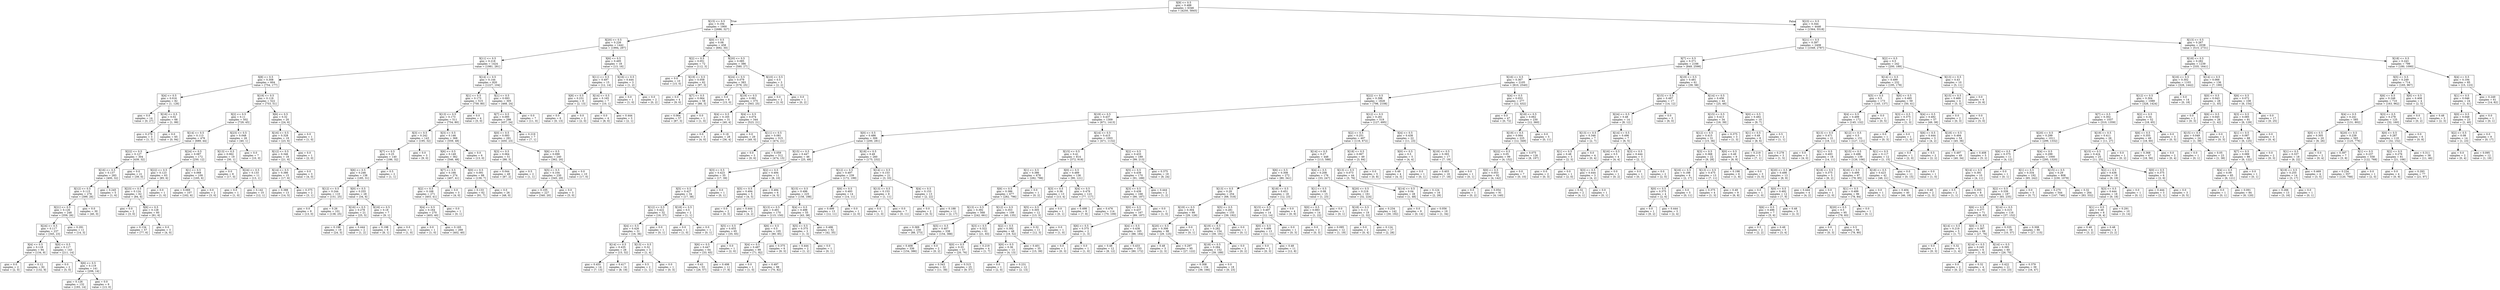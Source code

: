 digraph Tree {
node [shape=box] ;
0 [label="X[9] <= 0.5\ngini = 0.488\nsamples = 6346\nvalue = [4250, 5845]"] ;
1 [label="X[15] <= 0.5\ngini = 0.194\nsamples = 1900\nvalue = [2686, 327]"] ;
0 -> 1 [labeldistance=2.5, labelangle=45, headlabel="True"] ;
2 [label="X[20] <= 0.5\ngini = 0.226\nsamples = 1442\nvalue = [1994, 297]"] ;
1 -> 2 ;
3 [label="X[11] <= 0.5\ngini = 0.218\nsamples = 1424\nvalue = [1981, 281]"] ;
2 -> 3 ;
4 [label="X[8] <= 0.5\ngini = 0.308\nsamples = 604\nvalue = [754, 177]"] ;
3 -> 4 ;
5 [label="X[4] <= 0.5\ngini = 0.016\nsamples = 82\nvalue = [1, 126]"] ;
4 -> 5 ;
6 [label="gini = 0.0\nsamples = 14\nvalue = [0, 27]"] ;
5 -> 6 ;
7 [label="X[16] <= 0.5\ngini = 0.02\nsamples = 68\nvalue = [1, 99]"] ;
5 -> 7 ;
8 [label="gini = 0.278\nsamples = 3\nvalue = [1, 5]"] ;
7 -> 8 ;
9 [label="gini = 0.0\nsamples = 65\nvalue = [0, 94]"] ;
7 -> 9 ;
10 [label="X[19] <= 0.5\ngini = 0.119\nsamples = 522\nvalue = [753, 51]"] ;
4 -> 10 ;
11 [label="X[2] <= 0.5\ngini = 0.11\nsamples = 502\nvalue = [729, 45]"] ;
10 -> 11 ;
12 [label="X[14] <= 0.5\ngini = 0.113\nsamples = 476\nvalue = [689, 44]"] ;
11 -> 12 ;
13 [label="X[22] <= 0.5\ngini = 0.127\nsamples = 304\nvalue = [439, 32]"] ;
12 -> 13 ;
14 [label="X[16] <= 0.5\ngini = 0.137\nsamples = 283\nvalue = [400, 32]"] ;
13 -> 14 ;
15 [label="X[12] <= 0.5\ngini = 0.115\nsamples = 278\nvalue = [399, 26]"] ;
14 -> 15 ;
16 [label="X[21] <= 0.5\ngini = 0.126\nsamples = 248\nvalue = [359, 26]"] ;
15 -> 16 ;
17 [label="X[24] <= 0.5\ngini = 0.117\nsamples = 237\nvalue = [345, 23]"] ;
16 -> 17 ;
18 [label="X[4] <= 0.5\ngini = 0.118\nsamples = 94\nvalue = [134, 9]"] ;
17 -> 18 ;
19 [label="gini = 0.0\nsamples = 2\nvalue = [2, 0]"] ;
18 -> 19 ;
20 [label="gini = 0.12\nsamples = 92\nvalue = [132, 9]"] ;
18 -> 20 ;
21 [label="X[0] <= 0.5\ngini = 0.117\nsamples = 143\nvalue = [211, 14]"] ;
17 -> 21 ;
22 [label="gini = 0.0\nsamples = 2\nvalue = [5, 0]"] ;
21 -> 22 ;
23 [label="X[6] <= 0.5\ngini = 0.119\nsamples = 141\nvalue = [206, 14]"] ;
21 -> 23 ;
24 [label="gini = 0.126\nsamples = 132\nvalue = [193, 14]"] ;
23 -> 24 ;
25 [label="gini = 0.0\nsamples = 9\nvalue = [13, 0]"] ;
23 -> 25 ;
26 [label="gini = 0.291\nsamples = 11\nvalue = [14, 3]"] ;
16 -> 26 ;
27 [label="gini = 0.0\nsamples = 30\nvalue = [40, 0]"] ;
15 -> 27 ;
28 [label="gini = 0.245\nsamples = 5\nvalue = [1, 6]"] ;
14 -> 28 ;
29 [label="gini = 0.0\nsamples = 21\nvalue = [39, 0]"] ;
13 -> 29 ;
30 [label="X[24] <= 0.5\ngini = 0.087\nsamples = 172\nvalue = [250, 12]"] ;
12 -> 30 ;
31 [label="X[22] <= 0.5\ngini = 0.123\nsamples = 63\nvalue = [85, 6]"] ;
30 -> 31 ;
32 [label="X[23] <= 0.5\ngini = 0.124\nsamples = 62\nvalue = [84, 6]"] ;
31 -> 32 ;
33 [label="gini = 0.0\nsamples = 2\nvalue = [3, 0]"] ;
32 -> 33 ;
34 [label="X[6] <= 0.5\ngini = 0.128\nsamples = 60\nvalue = [81, 6]"] ;
32 -> 34 ;
35 [label="gini = 0.134\nsamples = 57\nvalue = [77, 6]"] ;
34 -> 35 ;
36 [label="gini = 0.0\nsamples = 3\nvalue = [4, 0]"] ;
34 -> 36 ;
37 [label="gini = 0.0\nsamples = 1\nvalue = [1, 0]"] ;
31 -> 37 ;
38 [label="X[1] <= 0.5\ngini = 0.068\nsamples = 109\nvalue = [165, 6]"] ;
30 -> 38 ;
39 [label="gini = 0.069\nsamples = 107\nvalue = [162, 6]"] ;
38 -> 39 ;
40 [label="gini = 0.0\nsamples = 2\nvalue = [3, 0]"] ;
38 -> 40 ;
41 [label="X[23] <= 0.5\ngini = 0.048\nsamples = 26\nvalue = [40, 1]"] ;
11 -> 41 ;
42 [label="X[13] <= 0.5\ngini = 0.062\nsamples = 19\nvalue = [30, 1]"] ;
41 -> 42 ;
43 [label="gini = 0.0\nsamples = 8\nvalue = [17, 0]"] ;
42 -> 43 ;
44 [label="X[24] <= 0.5\ngini = 0.133\nsamples = 11\nvalue = [13, 1]"] ;
42 -> 44 ;
45 [label="gini = 0.0\nsamples = 1\nvalue = [1, 0]"] ;
44 -> 45 ;
46 [label="gini = 0.142\nsamples = 10\nvalue = [12, 1]"] ;
44 -> 46 ;
47 [label="gini = 0.0\nsamples = 7\nvalue = [10, 0]"] ;
41 -> 47 ;
48 [label="X[6] <= 0.5\ngini = 0.32\nsamples = 20\nvalue = [24, 6]"] ;
10 -> 48 ;
49 [label="X[16] <= 0.5\ngini = 0.328\nsamples = 19\nvalue = [23, 6]"] ;
48 -> 49 ;
50 [label="X[12] <= 0.5\ngini = 0.346\nsamples = 18\nvalue = [21, 6]"] ;
49 -> 50 ;
51 [label="X[14] <= 0.5\ngini = 0.386\nsamples = 15\nvalue = [17, 6]"] ;
50 -> 51 ;
52 [label="gini = 0.388\nsamples = 13\nvalue = [14, 5]"] ;
51 -> 52 ;
53 [label="gini = 0.375\nsamples = 2\nvalue = [3, 1]"] ;
51 -> 53 ;
54 [label="gini = 0.0\nsamples = 3\nvalue = [4, 0]"] ;
50 -> 54 ;
55 [label="gini = 0.0\nsamples = 1\nvalue = [2, 0]"] ;
49 -> 55 ;
56 [label="gini = 0.0\nsamples = 1\nvalue = [1, 0]"] ;
48 -> 56 ;
57 [label="X[14] <= 0.5\ngini = 0.144\nsamples = 820\nvalue = [1227, 104]"] ;
3 -> 57 ;
58 [label="X[1] <= 0.5\ngini = 0.173\nsamples = 515\nvalue = [759, 80]"] ;
57 -> 58 ;
59 [label="X[13] <= 0.5\ngini = 0.173\nsamples = 511\nvalue = [754, 80]"] ;
58 -> 59 ;
60 [label="X[3] <= 0.5\ngini = 0.242\nsamples = 143\nvalue = [195, 32]"] ;
59 -> 60 ;
61 [label="X[7] <= 0.5\ngini = 0.25\nsamples = 140\nvalue = [186, 32]"] ;
60 -> 61 ;
62 [label="X[6] <= 0.5\ngini = 0.246\nsamples = 138\nvalue = [185, 31]"] ;
61 -> 62 ;
63 [label="X[12] <= 0.5\ngini = 0.244\nsamples = 110\nvalue = [151, 25]"] ;
62 -> 63 ;
64 [label="gini = 0.0\nsamples = 9\nvalue = [13, 0]"] ;
63 -> 64 ;
65 [label="gini = 0.26\nsamples = 101\nvalue = [138, 25]"] ;
63 -> 65 ;
66 [label="X[0] <= 0.5\ngini = 0.255\nsamples = 28\nvalue = [34, 6]"] ;
62 -> 66 ;
67 [label="X[16] <= 0.5\ngini = 0.278\nsamples = 21\nvalue = [25, 5]"] ;
66 -> 67 ;
68 [label="gini = 0.198\nsamples = 19\nvalue = [24, 3]"] ;
67 -> 68 ;
69 [label="gini = 0.444\nsamples = 2\nvalue = [1, 2]"] ;
67 -> 69 ;
70 [label="X[16] <= 0.5\ngini = 0.18\nsamples = 7\nvalue = [9, 1]"] ;
66 -> 70 ;
71 [label="gini = 0.198\nsamples = 6\nvalue = [8, 1]"] ;
70 -> 71 ;
72 [label="gini = 0.0\nsamples = 1\nvalue = [1, 0]"] ;
70 -> 72 ;
73 [label="gini = 0.5\nsamples = 2\nvalue = [1, 1]"] ;
61 -> 73 ;
74 [label="gini = 0.0\nsamples = 3\nvalue = [9, 0]"] ;
60 -> 74 ;
75 [label="X[3] <= 0.5\ngini = 0.146\nsamples = 368\nvalue = [559, 48]"] ;
59 -> 75 ;
76 [label="X[6] <= 0.5\ngini = 0.149\nsamples = 362\nvalue = [546, 48]"] ;
75 -> 76 ;
77 [label="X[7] <= 0.5\ngini = 0.166\nsamples = 274\nvalue = [407, 41]"] ;
76 -> 77 ;
78 [label="X[2] <= 0.5\ngini = 0.168\nsamples = 271\nvalue = [403, 41]"] ;
77 -> 78 ;
79 [label="X[4] <= 0.5\ngini = 0.164\nsamples = 270\nvalue = [403, 40]"] ;
78 -> 79 ;
80 [label="gini = 0.0\nsamples = 1\nvalue = [1, 0]"] ;
79 -> 80 ;
81 [label="gini = 0.165\nsamples = 269\nvalue = [402, 40]"] ;
79 -> 81 ;
82 [label="gini = 0.0\nsamples = 1\nvalue = [0, 1]"] ;
78 -> 82 ;
83 [label="gini = 0.0\nsamples = 3\nvalue = [4, 0]"] ;
77 -> 83 ;
84 [label="X[0] <= 0.5\ngini = 0.091\nsamples = 88\nvalue = [139, 7]"] ;
76 -> 84 ;
85 [label="gini = 0.133\nsamples = 62\nvalue = [91, 7]"] ;
84 -> 85 ;
86 [label="gini = 0.0\nsamples = 26\nvalue = [48, 0]"] ;
84 -> 86 ;
87 [label="gini = 0.0\nsamples = 6\nvalue = [13, 0]"] ;
75 -> 87 ;
88 [label="gini = 0.0\nsamples = 4\nvalue = [5, 0]"] ;
58 -> 88 ;
89 [label="X[1] <= 0.5\ngini = 0.093\nsamples = 305\nvalue = [468, 24]"] ;
57 -> 89 ;
90 [label="X[7] <= 0.5\ngini = 0.095\nsamples = 298\nvalue = [457, 24]"] ;
89 -> 90 ;
91 [label="X[0] <= 0.5\ngini = 0.093\nsamples = 291\nvalue = [450, 23]"] ;
90 -> 91 ;
92 [label="X[3] <= 0.5\ngini = 0.064\nsamples = 51\nvalue = [88, 3]"] ;
91 -> 92 ;
93 [label="gini = 0.044\nsamples = 49\nvalue = [87, 2]"] ;
92 -> 93 ;
94 [label="gini = 0.5\nsamples = 2\nvalue = [1, 1]"] ;
92 -> 94 ;
95 [label="X[6] <= 0.5\ngini = 0.099\nsamples = 240\nvalue = [362, 20]"] ;
91 -> 95 ;
96 [label="X[5] <= 0.5\ngini = 0.104\nsamples = 230\nvalue = [345, 20]"] ;
95 -> 96 ;
97 [label="gini = 0.105\nsamples = 227\nvalue = [340, 20]"] ;
96 -> 97 ;
98 [label="gini = 0.0\nsamples = 3\nvalue = [5, 0]"] ;
96 -> 98 ;
99 [label="gini = 0.0\nsamples = 10\nvalue = [17, 0]"] ;
95 -> 99 ;
100 [label="gini = 0.219\nsamples = 7\nvalue = [7, 1]"] ;
90 -> 100 ;
101 [label="gini = 0.0\nsamples = 7\nvalue = [11, 0]"] ;
89 -> 101 ;
102 [label="X[6] <= 0.5\ngini = 0.495\nsamples = 18\nvalue = [13, 16]"] ;
2 -> 102 ;
103 [label="X[11] <= 0.5\ngini = 0.497\nsamples = 15\nvalue = [12, 14]"] ;
102 -> 103 ;
104 [label="X[8] <= 0.5\ngini = 0.231\nsamples = 8\nvalue = [2, 13]"] ;
103 -> 104 ;
105 [label="gini = 0.0\nsamples = 6\nvalue = [0, 13]"] ;
104 -> 105 ;
106 [label="gini = 0.0\nsamples = 2\nvalue = [2, 0]"] ;
104 -> 106 ;
107 [label="X[14] <= 0.5\ngini = 0.165\nsamples = 7\nvalue = [10, 1]"] ;
103 -> 107 ;
108 [label="gini = 0.0\nsamples = 4\nvalue = [8, 0]"] ;
107 -> 108 ;
109 [label="gini = 0.444\nsamples = 3\nvalue = [2, 1]"] ;
107 -> 109 ;
110 [label="X[16] <= 0.5\ngini = 0.444\nsamples = 3\nvalue = [1, 2]"] ;
102 -> 110 ;
111 [label="gini = 0.0\nsamples = 1\nvalue = [1, 0]"] ;
110 -> 111 ;
112 [label="gini = 0.0\nsamples = 2\nvalue = [0, 2]"] ;
110 -> 112 ;
113 [label="X[0] <= 0.5\ngini = 0.08\nsamples = 458\nvalue = [692, 30]"] ;
1 -> 113 ;
114 [label="X[2] <= 0.5\ngini = 0.051\nsamples = 72\nvalue = [112, 3]"] ;
113 -> 114 ;
115 [label="gini = 0.0\nsamples = 10\nvalue = [15, 0]"] ;
114 -> 115 ;
116 [label="X[19] <= 0.5\ngini = 0.058\nsamples = 62\nvalue = [97, 3]"] ;
114 -> 116 ;
117 [label="gini = 0.0\nsamples = 4\nvalue = [9, 0]"] ;
116 -> 117 ;
118 [label="X[7] <= 0.5\ngini = 0.064\nsamples = 58\nvalue = [88, 3]"] ;
116 -> 118 ;
119 [label="gini = 0.064\nsamples = 57\nvalue = [87, 3]"] ;
118 -> 119 ;
120 [label="gini = 0.0\nsamples = 1\nvalue = [1, 0]"] ;
118 -> 120 ;
121 [label="X[20] <= 0.5\ngini = 0.085\nsamples = 386\nvalue = [580, 27]"] ;
113 -> 121 ;
122 [label="X[24] <= 0.5\ngini = 0.079\nsamples = 383\nvalue = [578, 25]"] ;
121 -> 122 ;
123 [label="gini = 0.0\nsamples = 8\nvalue = [15, 0]"] ;
122 -> 123 ;
124 [label="X[19] <= 0.5\ngini = 0.081\nsamples = 375\nvalue = [563, 25]"] ;
122 -> 124 ;
125 [label="X[4] <= 0.5\ngini = 0.165\nsamples = 31\nvalue = [40, 4]"] ;
124 -> 125 ;
126 [label="gini = 0.0\nsamples = 3\nvalue = [4, 0]"] ;
125 -> 126 ;
127 [label="gini = 0.18\nsamples = 28\nvalue = [36, 4]"] ;
125 -> 127 ;
128 [label="X[4] <= 0.5\ngini = 0.074\nsamples = 344\nvalue = [523, 21]"] ;
124 -> 128 ;
129 [label="gini = 0.0\nsamples = 29\nvalue = [49, 0]"] ;
128 -> 129 ;
130 [label="X[11] <= 0.5\ngini = 0.081\nsamples = 315\nvalue = [474, 21]"] ;
128 -> 130 ;
131 [label="gini = 0.0\nsamples = 3\nvalue = [0, 6]"] ;
130 -> 131 ;
132 [label="gini = 0.059\nsamples = 312\nvalue = [474, 15]"] ;
130 -> 132 ;
133 [label="X[10] <= 0.5\ngini = 0.5\nsamples = 3\nvalue = [2, 2]"] ;
121 -> 133 ;
134 [label="gini = 0.0\nsamples = 2\nvalue = [2, 0]"] ;
133 -> 134 ;
135 [label="gini = 0.0\nsamples = 1\nvalue = [0, 2]"] ;
133 -> 135 ;
136 [label="X[23] <= 0.5\ngini = 0.344\nsamples = 4446\nvalue = [1564, 5518]"] ;
0 -> 136 [labeldistance=2.5, labelangle=-45, headlabel="False"] ;
137 [label="X[21] <= 0.5\ngini = 0.397\nsamples = 2408\nvalue = [1049, 2787]"] ;
136 -> 137 ;
138 [label="X[7] <= 0.5\ngini = 0.371\nsamples = 2166\nvalue = [849, 2598]"] ;
137 -> 138 ;
139 [label="X[16] <= 0.5\ngini = 0.367\nsamples = 2105\nvalue = [810, 2540]"] ;
138 -> 139 ;
140 [label="X[22] <= 0.5\ngini = 0.398\nsamples = 1828\nvalue = [798, 2108]"] ;
139 -> 140 ;
141 [label="X[19] <= 0.5\ngini = 0.437\nsamples = 1309\nvalue = [671, 1413]"] ;
140 -> 141 ;
142 [label="X[0] <= 0.5\ngini = 0.486\nsamples = 306\nvalue = [200, 281]"] ;
141 -> 142 ;
143 [label="X[15] <= 0.5\ngini = 0.447\nsamples = 46\nvalue = [25, 49]"] ;
142 -> 143 ;
144 [label="X[3] <= 0.5\ngini = 0.423\nsamples = 35\nvalue = [17, 39]"] ;
143 -> 144 ;
145 [label="X[5] <= 0.5\ngini = 0.427\nsamples = 34\nvalue = [17, 38]"] ;
144 -> 145 ;
146 [label="X[12] <= 0.5\ngini = 0.422\nsamples = 32\nvalue = [16, 37]"] ;
145 -> 146 ;
147 [label="X[4] <= 0.5\ngini = 0.426\nsamples = 31\nvalue = [16, 36]"] ;
146 -> 147 ;
148 [label="X[14] <= 0.5\ngini = 0.435\nsamples = 28\nvalue = [15, 32]"] ;
147 -> 148 ;
149 [label="gini = 0.455\nsamples = 14\nvalue = [7, 13]"] ;
148 -> 149 ;
150 [label="gini = 0.417\nsamples = 14\nvalue = [8, 19]"] ;
148 -> 150 ;
151 [label="X[13] <= 0.5\ngini = 0.32\nsamples = 3\nvalue = [1, 4]"] ;
147 -> 151 ;
152 [label="gini = 0.5\nsamples = 2\nvalue = [1, 1]"] ;
151 -> 152 ;
153 [label="gini = 0.0\nsamples = 1\nvalue = [0, 3]"] ;
151 -> 153 ;
154 [label="gini = 0.0\nsamples = 1\nvalue = [0, 1]"] ;
146 -> 154 ;
155 [label="X[18] <= 0.5\ngini = 0.5\nsamples = 2\nvalue = [1, 1]"] ;
145 -> 155 ;
156 [label="gini = 0.0\nsamples = 1\nvalue = [1, 0]"] ;
155 -> 156 ;
157 [label="gini = 0.0\nsamples = 1\nvalue = [0, 1]"] ;
155 -> 157 ;
158 [label="gini = 0.0\nsamples = 1\nvalue = [0, 1]"] ;
144 -> 158 ;
159 [label="X[2] <= 0.5\ngini = 0.494\nsamples = 11\nvalue = [8, 10]"] ;
143 -> 159 ;
160 [label="X[5] <= 0.5\ngini = 0.494\nsamples = 5\nvalue = [4, 5]"] ;
159 -> 160 ;
161 [label="gini = 0.0\nsamples = 2\nvalue = [0, 3]"] ;
160 -> 161 ;
162 [label="gini = 0.444\nsamples = 3\nvalue = [4, 2]"] ;
160 -> 162 ;
163 [label="gini = 0.494\nsamples = 6\nvalue = [4, 5]"] ;
159 -> 163 ;
164 [label="X[18] <= 0.5\ngini = 0.49\nsamples = 260\nvalue = [175, 232]"] ;
142 -> 164 ;
165 [label="X[12] <= 0.5\ngini = 0.497\nsamples = 239\nvalue = [172, 199]"] ;
164 -> 165 ;
166 [label="X[15] <= 0.5\ngini = 0.496\nsamples = 225\nvalue = [158, 188]"] ;
165 -> 166 ;
167 [label="X[13] <= 0.5\ngini = 0.491\nsamples = 170\nvalue = [115, 150]"] ;
166 -> 167 ;
168 [label="X[5] <= 0.5\ngini = 0.455\nsamples = 65\nvalue = [35, 65]"] ;
167 -> 168 ;
169 [label="X[6] <= 0.5\ngini = 0.447\nsamples = 64\nvalue = [33, 65]"] ;
168 -> 169 ;
170 [label="gini = 0.43\nsamples = 53\nvalue = [26, 57]"] ;
169 -> 170 ;
171 [label="gini = 0.498\nsamples = 11\nvalue = [7, 8]"] ;
169 -> 171 ;
172 [label="gini = 0.0\nsamples = 1\nvalue = [2, 0]"] ;
168 -> 172 ;
173 [label="X[6] <= 0.5\ngini = 0.5\nsamples = 105\nvalue = [80, 85]"] ;
167 -> 173 ;
174 [label="X[4] <= 0.5\ngini = 0.497\nsamples = 99\nvalue = [71, 82]"] ;
173 -> 174 ;
175 [label="gini = 0.0\nsamples = 1\nvalue = [1, 0]"] ;
174 -> 175 ;
176 [label="gini = 0.497\nsamples = 98\nvalue = [70, 82]"] ;
174 -> 176 ;
177 [label="gini = 0.375\nsamples = 6\nvalue = [9, 3]"] ;
173 -> 177 ;
178 [label="X[4] <= 0.5\ngini = 0.498\nsamples = 55\nvalue = [43, 38]"] ;
166 -> 178 ;
179 [label="X[5] <= 0.5\ngini = 0.375\nsamples = 3\nvalue = [1, 3]"] ;
178 -> 179 ;
180 [label="gini = 0.444\nsamples = 2\nvalue = [1, 2]"] ;
179 -> 180 ;
181 [label="gini = 0.0\nsamples = 1\nvalue = [0, 1]"] ;
179 -> 181 ;
182 [label="gini = 0.496\nsamples = 52\nvalue = [42, 35]"] ;
178 -> 182 ;
183 [label="X[6] <= 0.5\ngini = 0.493\nsamples = 14\nvalue = [14, 11]"] ;
165 -> 183 ;
184 [label="gini = 0.499\nsamples = 13\nvalue = [12, 11]"] ;
183 -> 184 ;
185 [label="gini = 0.0\nsamples = 1\nvalue = [2, 0]"] ;
183 -> 185 ;
186 [label="X[14] <= 0.5\ngini = 0.153\nsamples = 21\nvalue = [3, 33]"] ;
164 -> 186 ;
187 [label="X[13] <= 0.5\ngini = 0.153\nsamples = 8\nvalue = [1, 11]"] ;
186 -> 187 ;
188 [label="gini = 0.0\nsamples = 1\nvalue = [1, 0]"] ;
187 -> 188 ;
189 [label="gini = 0.0\nsamples = 7\nvalue = [0, 11]"] ;
187 -> 189 ;
190 [label="X[4] <= 0.5\ngini = 0.153\nsamples = 13\nvalue = [2, 22]"] ;
186 -> 190 ;
191 [label="gini = 0.0\nsamples = 2\nvalue = [0, 5]"] ;
190 -> 191 ;
192 [label="gini = 0.188\nsamples = 11\nvalue = [2, 17]"] ;
190 -> 192 ;
193 [label="X[14] <= 0.5\ngini = 0.415\nsamples = 1003\nvalue = [471, 1132]"] ;
141 -> 193 ;
194 [label="X[15] <= 0.5\ngini = 0.41\nsamples = 814\nvalue = [372, 919]"] ;
193 -> 194 ;
195 [label="X[1] <= 0.5\ngini = 0.386\nsamples = 678\nvalue = [282, 798]"] ;
194 -> 195 ;
196 [label="X[6] <= 0.5\ngini = 0.386\nsamples = 677\nvalue = [282, 796]"] ;
195 -> 196 ;
197 [label="X[13] <= 0.5\ngini = 0.392\nsamples = 568\nvalue = [242, 661]"] ;
196 -> 197 ;
198 [label="gini = 0.369\nsamples = 230\nvalue = [88, 273]"] ;
197 -> 198 ;
199 [label="X[5] <= 0.5\ngini = 0.407\nsamples = 338\nvalue = [154, 388]"] ;
197 -> 199 ;
200 [label="gini = 0.408\nsamples = 336\nvalue = [154, 386]"] ;
199 -> 200 ;
201 [label="gini = 0.0\nsamples = 2\nvalue = [0, 2]"] ;
199 -> 201 ;
202 [label="X[12] <= 0.5\ngini = 0.353\nsamples = 109\nvalue = [40, 135]"] ;
196 -> 202 ;
203 [label="X[3] <= 0.5\ngini = 0.322\nsamples = 61\nvalue = [21, 83]"] ;
202 -> 203 ;
204 [label="X[0] <= 0.5\ngini = 0.33\nsamples = 57\nvalue = [20, 76]"] ;
203 -> 204 ;
205 [label="gini = 0.343\nsamples = 32\nvalue = [11, 39]"] ;
204 -> 205 ;
206 [label="gini = 0.315\nsamples = 25\nvalue = [9, 37]"] ;
204 -> 206 ;
207 [label="gini = 0.219\nsamples = 4\nvalue = [1, 7]"] ;
203 -> 207 ;
208 [label="X[2] <= 0.5\ngini = 0.392\nsamples = 48\nvalue = [19, 52]"] ;
202 -> 208 ;
209 [label="X[0] <= 0.5\ngini = 0.36\nsamples = 13\nvalue = [4, 13]"] ;
208 -> 209 ;
210 [label="gini = 0.0\nsamples = 1\nvalue = [2, 0]"] ;
209 -> 210 ;
211 [label="gini = 0.231\nsamples = 12\nvalue = [2, 13]"] ;
209 -> 211 ;
212 [label="gini = 0.401\nsamples = 35\nvalue = [15, 39]"] ;
208 -> 212 ;
213 [label="gini = 0.0\nsamples = 1\nvalue = [0, 2]"] ;
195 -> 213 ;
214 [label="X[0] <= 0.5\ngini = 0.489\nsamples = 136\nvalue = [90, 121]"] ;
194 -> 214 ;
215 [label="X[3] <= 0.5\ngini = 0.36\nsamples = 13\nvalue = [13, 4]"] ;
214 -> 215 ;
216 [label="X[5] <= 0.5\ngini = 0.305\nsamples = 12\nvalue = [13, 3]"] ;
215 -> 216 ;
217 [label="gini = 0.32\nsamples = 11\nvalue = [12, 3]"] ;
216 -> 217 ;
218 [label="gini = 0.0\nsamples = 1\nvalue = [1, 0]"] ;
216 -> 218 ;
219 [label="gini = 0.0\nsamples = 1\nvalue = [0, 1]"] ;
215 -> 219 ;
220 [label="X[4] <= 0.5\ngini = 0.479\nsamples = 123\nvalue = [77, 117]"] ;
214 -> 220 ;
221 [label="gini = 0.498\nsamples = 9\nvalue = [7, 8]"] ;
220 -> 221 ;
222 [label="gini = 0.476\nsamples = 114\nvalue = [70, 109]"] ;
220 -> 222 ;
223 [label="X[2] <= 0.5\ngini = 0.433\nsamples = 189\nvalue = [99, 213]"] ;
193 -> 223 ;
224 [label="X[5] <= 0.5\ngini = 0.439\nsamples = 170\nvalue = [91, 189]"] ;
223 -> 224 ;
225 [label="X[3] <= 0.5\ngini = 0.439\nsamples = 168\nvalue = [90, 187]"] ;
224 -> 225 ;
226 [label="X[0] <= 0.5\ngini = 0.437\nsamples = 167\nvalue = [89, 187]"] ;
225 -> 226 ;
227 [label="X[6] <= 0.5\ngini = 0.375\nsamples = 2\nvalue = [1, 3]"] ;
226 -> 227 ;
228 [label="gini = 0.0\nsamples = 1\nvalue = [0, 3]"] ;
227 -> 228 ;
229 [label="gini = 0.0\nsamples = 1\nvalue = [1, 0]"] ;
227 -> 229 ;
230 [label="X[4] <= 0.5\ngini = 0.438\nsamples = 165\nvalue = [88, 184]"] ;
226 -> 230 ;
231 [label="gini = 0.48\nsamples = 12\nvalue = [8, 12]"] ;
230 -> 231 ;
232 [label="gini = 0.433\nsamples = 153\nvalue = [80, 172]"] ;
230 -> 232 ;
233 [label="gini = 0.0\nsamples = 1\nvalue = [1, 0]"] ;
225 -> 233 ;
234 [label="gini = 0.444\nsamples = 2\nvalue = [1, 2]"] ;
224 -> 234 ;
235 [label="gini = 0.375\nsamples = 19\nvalue = [8, 24]"] ;
223 -> 235 ;
236 [label="X[12] <= 0.5\ngini = 0.261\nsamples = 519\nvalue = [127, 695]"] ;
140 -> 236 ;
237 [label="X[2] <= 0.5\ngini = 0.251\nsamples = 497\nvalue = [116, 672]"] ;
236 -> 237 ;
238 [label="X[14] <= 0.5\ngini = 0.27\nsamples = 448\nvalue = [113, 588]"] ;
237 -> 238 ;
239 [label="X[6] <= 0.5\ngini = 0.308\nsamples = 272\nvalue = [80, 341]"] ;
238 -> 239 ;
240 [label="X[13] <= 0.5\ngini = 0.29\nsamples = 254\nvalue = [68, 318]"] ;
239 -> 240 ;
241 [label="X[19] <= 0.5\ngini = 0.304\nsamples = 99\nvalue = [29, 126]"] ;
240 -> 241 ;
242 [label="X[20] <= 0.5\ngini = 0.306\nsamples = 98\nvalue = [29, 125]"] ;
241 -> 242 ;
243 [label="gini = 0.48\nsamples = 3\nvalue = [2, 3]"] ;
242 -> 243 ;
244 [label="gini = 0.297\nsamples = 95\nvalue = [27, 122]"] ;
242 -> 244 ;
245 [label="gini = 0.0\nsamples = 1\nvalue = [0, 1]"] ;
241 -> 245 ;
246 [label="X[5] <= 0.5\ngini = 0.281\nsamples = 155\nvalue = [39, 192]"] ;
240 -> 246 ;
247 [label="X[19] <= 0.5\ngini = 0.282\nsamples = 154\nvalue = [39, 191]"] ;
246 -> 247 ;
248 [label="X[18] <= 0.5\ngini = 0.284\nsamples = 152\nvalue = [39, 189]"] ;
247 -> 248 ;
249 [label="gini = 0.308\nsamples = 134\nvalue = [39, 166]"] ;
248 -> 249 ;
250 [label="gini = 0.0\nsamples = 18\nvalue = [0, 23]"] ;
248 -> 250 ;
251 [label="gini = 0.0\nsamples = 2\nvalue = [0, 2]"] ;
247 -> 251 ;
252 [label="gini = 0.0\nsamples = 1\nvalue = [0, 1]"] ;
246 -> 252 ;
253 [label="X[18] <= 0.5\ngini = 0.451\nsamples = 18\nvalue = [12, 23]"] ;
239 -> 253 ;
254 [label="X[15] <= 0.5\ngini = 0.497\nsamples = 14\nvalue = [12, 14]"] ;
253 -> 254 ;
255 [label="X[0] <= 0.5\ngini = 0.499\nsamples = 13\nvalue = [12, 11]"] ;
254 -> 255 ;
256 [label="gini = 0.0\nsamples = 2\nvalue = [0, 3]"] ;
255 -> 256 ;
257 [label="gini = 0.48\nsamples = 11\nvalue = [12, 8]"] ;
255 -> 257 ;
258 [label="gini = 0.0\nsamples = 1\nvalue = [0, 3]"] ;
254 -> 258 ;
259 [label="gini = 0.0\nsamples = 4\nvalue = [0, 9]"] ;
253 -> 259 ;
260 [label="X[4] <= 0.5\ngini = 0.208\nsamples = 176\nvalue = [33, 247]"] ;
238 -> 260 ;
261 [label="X[1] <= 0.5\ngini = 0.08\nsamples = 15\nvalue = [1, 23]"] ;
260 -> 261 ;
262 [label="X[0] <= 0.5\ngini = 0.083\nsamples = 14\nvalue = [1, 22]"] ;
261 -> 262 ;
263 [label="gini = 0.0\nsamples = 2\nvalue = [0, 3]"] ;
262 -> 263 ;
264 [label="gini = 0.095\nsamples = 12\nvalue = [1, 19]"] ;
262 -> 264 ;
265 [label="gini = 0.0\nsamples = 1\nvalue = [0, 1]"] ;
261 -> 265 ;
266 [label="X[20] <= 0.5\ngini = 0.219\nsamples = 161\nvalue = [32, 224]"] ;
260 -> 266 ;
267 [label="X[18] <= 0.5\ngini = 0.111\nsamples = 19\nvalue = [2, 32]"] ;
266 -> 267 ;
268 [label="gini = 0.0\nsamples = 2\nvalue = [0, 4]"] ;
267 -> 268 ;
269 [label="gini = 0.124\nsamples = 17\nvalue = [2, 28]"] ;
267 -> 269 ;
270 [label="gini = 0.234\nsamples = 142\nvalue = [30, 192]"] ;
266 -> 270 ;
271 [label="X[18] <= 0.5\ngini = 0.067\nsamples = 49\nvalue = [3, 84]"] ;
237 -> 271 ;
272 [label="X[13] <= 0.5\ngini = 0.073\nsamples = 44\nvalue = [3, 76]"] ;
271 -> 272 ;
273 [label="X[14] <= 0.5\ngini = 0.04\nsamples = 28\nvalue = [1, 48]"] ;
272 -> 273 ;
274 [label="gini = 0.0\nsamples = 9\nvalue = [0, 14]"] ;
273 -> 274 ;
275 [label="gini = 0.056\nsamples = 19\nvalue = [1, 34]"] ;
273 -> 275 ;
276 [label="gini = 0.124\nsamples = 16\nvalue = [2, 28]"] ;
272 -> 276 ;
277 [label="gini = 0.0\nsamples = 5\nvalue = [0, 8]"] ;
271 -> 277 ;
278 [label="X[4] <= 0.5\ngini = 0.438\nsamples = 22\nvalue = [11, 23]"] ;
236 -> 278 ;
279 [label="X[0] <= 0.5\ngini = 0.5\nsamples = 5\nvalue = [4, 4]"] ;
278 -> 279 ;
280 [label="gini = 0.49\nsamples = 4\nvalue = [4, 3]"] ;
279 -> 280 ;
281 [label="gini = 0.0\nsamples = 1\nvalue = [0, 1]"] ;
279 -> 281 ;
282 [label="X[19] <= 0.5\ngini = 0.393\nsamples = 17\nvalue = [7, 19]"] ;
278 -> 282 ;
283 [label="gini = 0.403\nsamples = 16\nvalue = [7, 18]"] ;
282 -> 283 ;
284 [label="gini = 0.0\nsamples = 1\nvalue = [0, 1]"] ;
282 -> 284 ;
285 [label="X[4] <= 0.5\ngini = 0.053\nsamples = 277\nvalue = [12, 432]"] ;
139 -> 285 ;
286 [label="gini = 0.0\nsamples = 47\nvalue = [0, 72]"] ;
285 -> 286 ;
287 [label="X[18] <= 0.5\ngini = 0.062\nsamples = 230\nvalue = [12, 360]"] ;
285 -> 287 ;
288 [label="X[19] <= 0.5\ngini = 0.064\nsamples = 225\nvalue = [12, 349]"] ;
287 -> 288 ;
289 [label="X[22] <= 0.5\ngini = 0.05\nsamples = 99\nvalue = [4, 152]"] ;
288 -> 289 ;
290 [label="X[0] <= 0.5\ngini = 0.053\nsamples = 92\nvalue = [4, 142]"] ;
289 -> 290 ;
291 [label="gini = 0.0\nsamples = 1\nvalue = [0, 2]"] ;
290 -> 291 ;
292 [label="gini = 0.054\nsamples = 91\nvalue = [4, 140]"] ;
290 -> 292 ;
293 [label="gini = 0.0\nsamples = 7\nvalue = [0, 10]"] ;
289 -> 293 ;
294 [label="gini = 0.075\nsamples = 126\nvalue = [8, 197]"] ;
288 -> 294 ;
295 [label="gini = 0.0\nsamples = 5\nvalue = [0, 11]"] ;
287 -> 295 ;
296 [label="X[19] <= 0.5\ngini = 0.481\nsamples = 61\nvalue = [39, 58]"] ;
138 -> 296 ;
297 [label="X[15] <= 0.5\ngini = 0.497\nsamples = 17\nvalue = [14, 12]"] ;
296 -> 297 ;
298 [label="X[24] <= 0.5\ngini = 0.48\nsamples = 14\nvalue = [8, 12]"] ;
297 -> 298 ;
299 [label="X[13] <= 0.5\ngini = 0.346\nsamples = 7\nvalue = [2, 7]"] ;
298 -> 299 ;
300 [label="X[1] <= 0.5\ngini = 0.48\nsamples = 3\nvalue = [2, 3]"] ;
299 -> 300 ;
301 [label="gini = 0.0\nsamples = 2\nvalue = [0, 3]"] ;
300 -> 301 ;
302 [label="gini = 0.0\nsamples = 1\nvalue = [2, 0]"] ;
300 -> 302 ;
303 [label="gini = 0.0\nsamples = 4\nvalue = [0, 4]"] ;
299 -> 303 ;
304 [label="X[14] <= 0.5\ngini = 0.496\nsamples = 7\nvalue = [6, 5]"] ;
298 -> 304 ;
305 [label="X[16] <= 0.5\ngini = 0.5\nsamples = 4\nvalue = [4, 4]"] ;
304 -> 305 ;
306 [label="X[3] <= 0.5\ngini = 0.444\nsamples = 3\nvalue = [4, 2]"] ;
305 -> 306 ;
307 [label="gini = 0.32\nsamples = 2\nvalue = [4, 1]"] ;
306 -> 307 ;
308 [label="gini = 0.0\nsamples = 1\nvalue = [0, 1]"] ;
306 -> 308 ;
309 [label="gini = 0.0\nsamples = 1\nvalue = [0, 2]"] ;
305 -> 309 ;
310 [label="X[3] <= 0.5\ngini = 0.444\nsamples = 3\nvalue = [2, 1]"] ;
304 -> 310 ;
311 [label="gini = 0.0\nsamples = 1\nvalue = [0, 1]"] ;
310 -> 311 ;
312 [label="gini = 0.0\nsamples = 2\nvalue = [2, 0]"] ;
310 -> 312 ;
313 [label="gini = 0.0\nsamples = 3\nvalue = [6, 0]"] ;
297 -> 313 ;
314 [label="X[14] <= 0.5\ngini = 0.456\nsamples = 44\nvalue = [25, 46]"] ;
296 -> 314 ;
315 [label="X[15] <= 0.5\ngini = 0.413\nsamples = 34\nvalue = [16, 39]"] ;
314 -> 315 ;
316 [label="X[12] <= 0.5\ngini = 0.415\nsamples = 31\nvalue = [15, 36]"] ;
315 -> 316 ;
317 [label="X[3] <= 0.5\ngini = 0.368\nsamples = 22\nvalue = [9, 28]"] ;
316 -> 317 ;
318 [label="X[16] <= 0.5\ngini = 0.188\nsamples = 9\nvalue = [2, 17]"] ;
317 -> 318 ;
319 [label="X[0] <= 0.5\ngini = 0.375\nsamples = 4\nvalue = [2, 6]"] ;
318 -> 319 ;
320 [label="gini = 0.0\nsamples = 1\nvalue = [0, 2]"] ;
319 -> 320 ;
321 [label="gini = 0.444\nsamples = 3\nvalue = [2, 4]"] ;
319 -> 321 ;
322 [label="gini = 0.0\nsamples = 5\nvalue = [0, 11]"] ;
318 -> 322 ;
323 [label="X[13] <= 0.5\ngini = 0.475\nsamples = 13\nvalue = [7, 11]"] ;
317 -> 323 ;
324 [label="gini = 0.375\nsamples = 4\nvalue = [1, 3]"] ;
323 -> 324 ;
325 [label="gini = 0.49\nsamples = 9\nvalue = [6, 8]"] ;
323 -> 325 ;
326 [label="X[0] <= 0.5\ngini = 0.49\nsamples = 9\nvalue = [6, 8]"] ;
316 -> 326 ;
327 [label="gini = 0.198\nsamples = 6\nvalue = [1, 8]"] ;
326 -> 327 ;
328 [label="gini = 0.0\nsamples = 3\nvalue = [5, 0]"] ;
326 -> 328 ;
329 [label="gini = 0.375\nsamples = 3\nvalue = [1, 3]"] ;
315 -> 329 ;
330 [label="X[0] <= 0.5\ngini = 0.492\nsamples = 10\nvalue = [9, 7]"] ;
314 -> 330 ;
331 [label="X[1] <= 0.5\ngini = 0.49\nsamples = 8\nvalue = [8, 6]"] ;
330 -> 331 ;
332 [label="gini = 0.219\nsamples = 5\nvalue = [7, 1]"] ;
331 -> 332 ;
333 [label="gini = 0.278\nsamples = 3\nvalue = [1, 5]"] ;
331 -> 333 ;
334 [label="gini = 0.5\nsamples = 2\nvalue = [1, 1]"] ;
330 -> 334 ;
335 [label="X[2] <= 0.5\ngini = 0.5\nsamples = 242\nvalue = [200, 189]"] ;
137 -> 335 ;
336 [label="X[14] <= 0.5\ngini = 0.499\nsamples = 232\nvalue = [195, 178]"] ;
335 -> 336 ;
337 [label="X[5] <= 0.5\ngini = 0.5\nsamples = 173\nvalue = [145, 137]"] ;
336 -> 337 ;
338 [label="X[4] <= 0.5\ngini = 0.499\nsamples = 172\nvalue = [145, 132]"] ;
337 -> 338 ;
339 [label="X[13] <= 0.5\ngini = 0.471\nsamples = 21\nvalue = [18, 11]"] ;
338 -> 339 ;
340 [label="gini = 0.0\nsamples = 3\nvalue = [4, 0]"] ;
339 -> 340 ;
341 [label="X[1] <= 0.5\ngini = 0.493\nsamples = 18\nvalue = [14, 11]"] ;
339 -> 341 ;
342 [label="X[20] <= 0.5\ngini = 0.498\nsamples = 13\nvalue = [8, 9]"] ;
341 -> 342 ;
343 [label="gini = 0.0\nsamples = 1\nvalue = [1, 0]"] ;
342 -> 343 ;
344 [label="X[0] <= 0.5\ngini = 0.492\nsamples = 12\nvalue = [7, 9]"] ;
342 -> 344 ;
345 [label="X[6] <= 0.5\ngini = 0.496\nsamples = 7\nvalue = [5, 6]"] ;
344 -> 345 ;
346 [label="gini = 0.5\nsamples = 2\nvalue = [2, 2]"] ;
345 -> 346 ;
347 [label="gini = 0.49\nsamples = 5\nvalue = [3, 4]"] ;
345 -> 347 ;
348 [label="gini = 0.48\nsamples = 5\nvalue = [2, 3]"] ;
344 -> 348 ;
349 [label="X[18] <= 0.5\ngini = 0.375\nsamples = 5\nvalue = [6, 2]"] ;
341 -> 349 ;
350 [label="gini = 0.444\nsamples = 4\nvalue = [4, 2]"] ;
349 -> 350 ;
351 [label="gini = 0.0\nsamples = 1\nvalue = [2, 0]"] ;
349 -> 351 ;
352 [label="X[12] <= 0.5\ngini = 0.5\nsamples = 151\nvalue = [127, 121]"] ;
338 -> 352 ;
353 [label="X[15] <= 0.5\ngini = 0.496\nsamples = 139\nvalue = [126, 106]"] ;
352 -> 353 ;
354 [label="X[16] <= 0.5\ngini = 0.499\nsamples = 97\nvalue = [78, 85]"] ;
353 -> 354 ;
355 [label="X[1] <= 0.5\ngini = 0.499\nsamples = 96\nvalue = [78, 84]"] ;
354 -> 355 ;
356 [label="X[20] <= 0.5\ngini = 0.5\nsamples = 95\nvalue = [78, 83]"] ;
355 -> 356 ;
357 [label="gini = 0.0\nsamples = 1\nvalue = [0, 3]"] ;
356 -> 357 ;
358 [label="gini = 0.5\nsamples = 94\nvalue = [78, 80]"] ;
356 -> 358 ;
359 [label="gini = 0.0\nsamples = 1\nvalue = [0, 1]"] ;
355 -> 359 ;
360 [label="gini = 0.0\nsamples = 1\nvalue = [0, 1]"] ;
354 -> 360 ;
361 [label="X[18] <= 0.5\ngini = 0.423\nsamples = 42\nvalue = [48, 21]"] ;
353 -> 361 ;
362 [label="gini = 0.404\nsamples = 40\nvalue = [46, 18]"] ;
361 -> 362 ;
363 [label="gini = 0.48\nsamples = 2\nvalue = [2, 3]"] ;
361 -> 363 ;
364 [label="X[1] <= 0.5\ngini = 0.117\nsamples = 12\nvalue = [1, 15]"] ;
352 -> 364 ;
365 [label="gini = 0.0\nsamples = 11\nvalue = [0, 15]"] ;
364 -> 365 ;
366 [label="gini = 0.0\nsamples = 1\nvalue = [1, 0]"] ;
364 -> 366 ;
367 [label="gini = 0.0\nsamples = 1\nvalue = [0, 5]"] ;
337 -> 367 ;
368 [label="X[0] <= 0.5\ngini = 0.495\nsamples = 59\nvalue = [50, 41]"] ;
336 -> 368 ;
369 [label="X[3] <= 0.5\ngini = 0.375\nsamples = 2\nvalue = [1, 3]"] ;
368 -> 369 ;
370 [label="gini = 0.0\nsamples = 1\nvalue = [0, 3]"] ;
369 -> 370 ;
371 [label="gini = 0.0\nsamples = 1\nvalue = [1, 0]"] ;
369 -> 371 ;
372 [label="X[4] <= 0.5\ngini = 0.492\nsamples = 57\nvalue = [49, 38]"] ;
368 -> 372 ;
373 [label="X[6] <= 0.5\ngini = 0.444\nsamples = 3\nvalue = [4, 2]"] ;
372 -> 373 ;
374 [label="gini = 0.0\nsamples = 1\nvalue = [2, 0]"] ;
373 -> 374 ;
375 [label="gini = 0.5\nsamples = 2\nvalue = [2, 2]"] ;
373 -> 375 ;
376 [label="X[18] <= 0.5\ngini = 0.494\nsamples = 54\nvalue = [45, 36]"] ;
372 -> 376 ;
377 [label="gini = 0.497\nsamples = 49\nvalue = [40, 34]"] ;
376 -> 377 ;
378 [label="gini = 0.408\nsamples = 5\nvalue = [5, 2]"] ;
376 -> 378 ;
379 [label="X[13] <= 0.5\ngini = 0.43\nsamples = 10\nvalue = [5, 11]"] ;
335 -> 379 ;
380 [label="X[15] <= 0.5\ngini = 0.469\nsamples = 4\nvalue = [5, 3]"] ;
379 -> 380 ;
381 [label="gini = 0.0\nsamples = 2\nvalue = [0, 3]"] ;
380 -> 381 ;
382 [label="gini = 0.0\nsamples = 2\nvalue = [5, 0]"] ;
380 -> 382 ;
383 [label="gini = 0.0\nsamples = 6\nvalue = [0, 8]"] ;
379 -> 383 ;
384 [label="X[13] <= 0.5\ngini = 0.267\nsamples = 2038\nvalue = [515, 2731]"] ;
136 -> 384 ;
385 [label="X[18] <= 0.5\ngini = 0.282\nsamples = 1239\nvalue = [335, 1641]"] ;
384 -> 385 ;
386 [label="X[16] <= 0.5\ngini = 0.302\nsamples = 1103\nvalue = [328, 1442]"] ;
385 -> 386 ;
387 [label="X[12] <= 0.5\ngini = 0.304\nsamples = 1089\nvalue = [328, 1424]"] ;
386 -> 387 ;
388 [label="X[7] <= 0.5\ngini = 0.302\nsamples = 1037\nvalue = [310, 1359]"] ;
387 -> 388 ;
389 [label="X[20] <= 0.5\ngini = 0.299\nsamples = 1011\nvalue = [299, 1332]"] ;
388 -> 389 ;
390 [label="X[6] <= 0.5\ngini = 0.375\nsamples = 11\nvalue = [4, 12]"] ;
389 -> 390 ;
391 [label="X[14] <= 0.5\ngini = 0.391\nsamples = 10\nvalue = [4, 11]"] ;
390 -> 391 ;
392 [label="gini = 0.5\nsamples = 2\nvalue = [1, 1]"] ;
391 -> 392 ;
393 [label="gini = 0.355\nsamples = 8\nvalue = [3, 10]"] ;
391 -> 393 ;
394 [label="gini = 0.0\nsamples = 1\nvalue = [0, 1]"] ;
390 -> 394 ;
395 [label="X[4] <= 0.5\ngini = 0.299\nsamples = 1000\nvalue = [295, 1320]"] ;
389 -> 395 ;
396 [label="X[1] <= 0.5\ngini = 0.334\nsamples = 192\nvalue = [65, 242]"] ;
395 -> 396 ;
397 [label="X[2] <= 0.5\ngini = 0.339\nsamples = 187\nvalue = [65, 235]"] ;
396 -> 397 ;
398 [label="X[6] <= 0.5\ngini = 0.377\nsamples = 71\nvalue = [28, 83]"] ;
397 -> 398 ;
399 [label="X[14] <= 0.5\ngini = 0.219\nsamples = 5\nvalue = [1, 7]"] ;
398 -> 399 ;
400 [label="gini = 0.0\nsamples = 1\nvalue = [0, 3]"] ;
399 -> 400 ;
401 [label="gini = 0.32\nsamples = 4\nvalue = [1, 4]"] ;
399 -> 401 ;
402 [label="X[0] <= 0.5\ngini = 0.387\nsamples = 66\nvalue = [27, 76]"] ;
398 -> 402 ;
403 [label="X[14] <= 0.5\ngini = 0.245\nsamples = 6\nvalue = [1, 6]"] ;
402 -> 403 ;
404 [label="gini = 0.0\nsamples = 2\nvalue = [0, 2]"] ;
403 -> 404 ;
405 [label="gini = 0.32\nsamples = 4\nvalue = [1, 4]"] ;
403 -> 405 ;
406 [label="X[14] <= 0.5\ngini = 0.395\nsamples = 60\nvalue = [26, 70]"] ;
402 -> 406 ;
407 [label="gini = 0.422\nsamples = 21\nvalue = [10, 23]"] ;
406 -> 407 ;
408 [label="gini = 0.379\nsamples = 39\nvalue = [16, 47]"] ;
406 -> 408 ;
409 [label="X[14] <= 0.5\ngini = 0.315\nsamples = 116\nvalue = [37, 152]"] ;
397 -> 409 ;
410 [label="gini = 0.335\nsamples = 30\nvalue = [10, 37]"] ;
409 -> 410 ;
411 [label="gini = 0.308\nsamples = 86\nvalue = [27, 115]"] ;
409 -> 411 ;
412 [label="gini = 0.0\nsamples = 5\nvalue = [0, 7]"] ;
396 -> 412 ;
413 [label="X[15] <= 0.5\ngini = 0.29\nsamples = 808\nvalue = [230, 1078]"] ;
395 -> 413 ;
414 [label="gini = 0.275\nsamples = 544\nvalue = [147, 746]"] ;
413 -> 414 ;
415 [label="gini = 0.32\nsamples = 264\nvalue = [83, 332]"] ;
413 -> 415 ;
416 [label="X[19] <= 0.5\ngini = 0.411\nsamples = 26\nvalue = [11, 27]"] ;
388 -> 416 ;
417 [label="X[15] <= 0.5\ngini = 0.424\nsamples = 25\nvalue = [11, 25]"] ;
416 -> 417 ;
418 [label="X[2] <= 0.5\ngini = 0.436\nsamples = 19\nvalue = [9, 19]"] ;
417 -> 418 ;
419 [label="X[3] <= 0.5\ngini = 0.444\nsamples = 18\nvalue = [9, 18]"] ;
418 -> 419 ;
420 [label="X[1] <= 0.5\ngini = 0.48\nsamples = 8\nvalue = [6, 4]"] ;
419 -> 420 ;
421 [label="gini = 0.48\nsamples = 4\nvalue = [3, 2]"] ;
420 -> 421 ;
422 [label="gini = 0.48\nsamples = 4\nvalue = [3, 2]"] ;
420 -> 422 ;
423 [label="gini = 0.291\nsamples = 10\nvalue = [3, 14]"] ;
419 -> 423 ;
424 [label="gini = 0.0\nsamples = 1\nvalue = [0, 1]"] ;
418 -> 424 ;
425 [label="X[0] <= 0.5\ngini = 0.375\nsamples = 6\nvalue = [2, 6]"] ;
417 -> 425 ;
426 [label="gini = 0.444\nsamples = 3\nvalue = [2, 1]"] ;
425 -> 426 ;
427 [label="gini = 0.0\nsamples = 3\nvalue = [0, 5]"] ;
425 -> 427 ;
428 [label="gini = 0.0\nsamples = 1\nvalue = [0, 2]"] ;
416 -> 428 ;
429 [label="X[2] <= 0.5\ngini = 0.34\nsamples = 52\nvalue = [18, 65]"] ;
387 -> 429 ;
430 [label="X[6] <= 0.5\ngini = 0.355\nsamples = 49\nvalue = [18, 60]"] ;
429 -> 430 ;
431 [label="gini = 0.368\nsamples = 47\nvalue = [18, 56]"] ;
430 -> 431 ;
432 [label="gini = 0.0\nsamples = 2\nvalue = [0, 4]"] ;
430 -> 432 ;
433 [label="gini = 0.0\nsamples = 3\nvalue = [0, 5]"] ;
429 -> 433 ;
434 [label="gini = 0.0\nsamples = 14\nvalue = [0, 18]"] ;
386 -> 434 ;
435 [label="X[14] <= 0.5\ngini = 0.066\nsamples = 136\nvalue = [7, 199]"] ;
385 -> 435 ;
436 [label="X[0] <= 0.5\ngini = 0.043\nsamples = 28\nvalue = [1, 45]"] ;
435 -> 436 ;
437 [label="gini = 0.0\nsamples = 2\nvalue = [0, 3]"] ;
436 -> 437 ;
438 [label="X[6] <= 0.5\ngini = 0.045\nsamples = 26\nvalue = [1, 42]"] ;
436 -> 438 ;
439 [label="X[15] <= 0.5\ngini = 0.049\nsamples = 24\nvalue = [1, 39]"] ;
438 -> 439 ;
440 [label="gini = 0.0\nsamples = 1\nvalue = [0, 1]"] ;
439 -> 440 ;
441 [label="gini = 0.05\nsamples = 23\nvalue = [1, 38]"] ;
439 -> 441 ;
442 [label="gini = 0.0\nsamples = 2\nvalue = [0, 3]"] ;
438 -> 442 ;
443 [label="X[6] <= 0.5\ngini = 0.072\nsamples = 108\nvalue = [6, 154]"] ;
435 -> 443 ;
444 [label="X[3] <= 0.5\ngini = 0.085\nsamples = 91\nvalue = [6, 129]"] ;
443 -> 444 ;
445 [label="X[1] <= 0.5\ngini = 0.087\nsamples = 88\nvalue = [6, 125]"] ;
444 -> 445 ;
446 [label="X[7] <= 0.5\ngini = 0.089\nsamples = 86\nvalue = [6, 122]"] ;
445 -> 446 ;
447 [label="X[4] <= 0.5\ngini = 0.09\nsamples = 85\nvalue = [6, 121]"] ;
446 -> 447 ;
448 [label="gini = 0.0\nsamples = 1\nvalue = [0, 1]"] ;
447 -> 448 ;
449 [label="gini = 0.091\nsamples = 84\nvalue = [6, 120]"] ;
447 -> 449 ;
450 [label="gini = 0.0\nsamples = 1\nvalue = [0, 1]"] ;
446 -> 450 ;
451 [label="gini = 0.0\nsamples = 2\nvalue = [0, 3]"] ;
445 -> 451 ;
452 [label="gini = 0.0\nsamples = 3\nvalue = [0, 4]"] ;
444 -> 452 ;
453 [label="gini = 0.0\nsamples = 17\nvalue = [0, 25]"] ;
443 -> 453 ;
454 [label="X[18] <= 0.5\ngini = 0.243\nsamples = 799\nvalue = [180, 1090]"] ;
384 -> 454 ;
455 [label="X[5] <= 0.5\ngini = 0.249\nsamples = 714\nvalue = [165, 967]"] ;
454 -> 455 ;
456 [label="X[6] <= 0.5\ngini = 0.248\nsamples = 710\nvalue = [163, 962]"] ;
455 -> 456 ;
457 [label="X[4] <= 0.5\ngini = 0.241\nsamples = 585\nvalue = [131, 802]"] ;
456 -> 457 ;
458 [label="X[0] <= 0.5\ngini = 0.305\nsamples = 20\nvalue = [6, 26]"] ;
457 -> 458 ;
459 [label="X[1] <= 0.5\ngini = 0.337\nsamples = 18\nvalue = [6, 22]"] ;
458 -> 459 ;
460 [label="X[19] <= 0.5\ngini = 0.255\nsamples = 14\nvalue = [3, 17]"] ;
459 -> 460 ;
461 [label="gini = 0.266\nsamples = 13\nvalue = [3, 16]"] ;
460 -> 461 ;
462 [label="gini = 0.0\nsamples = 1\nvalue = [0, 1]"] ;
460 -> 462 ;
463 [label="gini = 0.469\nsamples = 4\nvalue = [3, 5]"] ;
459 -> 463 ;
464 [label="gini = 0.0\nsamples = 2\nvalue = [0, 4]"] ;
458 -> 464 ;
465 [label="X[20] <= 0.5\ngini = 0.239\nsamples = 565\nvalue = [125, 776]"] ;
457 -> 465 ;
466 [label="gini = 0.397\nsamples = 7\nvalue = [3, 8]"] ;
465 -> 466 ;
467 [label="X[1] <= 0.5\ngini = 0.237\nsamples = 558\nvalue = [122, 768]"] ;
465 -> 467 ;
468 [label="gini = 0.234\nsamples = 557\nvalue = [120, 768]"] ;
467 -> 468 ;
469 [label="gini = 0.0\nsamples = 1\nvalue = [2, 0]"] ;
467 -> 469 ;
470 [label="X[3] <= 0.5\ngini = 0.278\nsamples = 125\nvalue = [32, 160]"] ;
456 -> 470 ;
471 [label="X[0] <= 0.5\ngini = 0.287\nsamples = 119\nvalue = [32, 152]"] ;
470 -> 471 ;
472 [label="X[2] <= 0.5\ngini = 0.276\nsamples = 81\nvalue = [21, 106]"] ;
471 -> 472 ;
473 [label="gini = 0.0\nsamples = 4\nvalue = [0, 9]"] ;
472 -> 473 ;
474 [label="gini = 0.293\nsamples = 77\nvalue = [21, 97]"] ;
472 -> 474 ;
475 [label="gini = 0.311\nsamples = 38\nvalue = [11, 46]"] ;
471 -> 475 ;
476 [label="gini = 0.0\nsamples = 6\nvalue = [0, 8]"] ;
470 -> 476 ;
477 [label="X[0] <= 0.5\ngini = 0.408\nsamples = 4\nvalue = [2, 5]"] ;
455 -> 477 ;
478 [label="gini = 0.0\nsamples = 1\nvalue = [0, 2]"] ;
477 -> 478 ;
479 [label="gini = 0.48\nsamples = 3\nvalue = [2, 3]"] ;
477 -> 479 ;
480 [label="X[4] <= 0.5\ngini = 0.194\nsamples = 85\nvalue = [15, 123]"] ;
454 -> 480 ;
481 [label="X[1] <= 0.5\ngini = 0.046\nsamples = 24\nvalue = [1, 41]"] ;
480 -> 481 ;
482 [label="X[0] <= 0.5\ngini = 0.048\nsamples = 23\nvalue = [1, 40]"] ;
481 -> 482 ;
483 [label="X[2] <= 0.5\ngini = 0.08\nsamples = 14\nvalue = [1, 23]"] ;
482 -> 483 ;
484 [label="gini = 0.0\nsamples = 2\nvalue = [0, 4]"] ;
483 -> 484 ;
485 [label="gini = 0.095\nsamples = 12\nvalue = [1, 19]"] ;
483 -> 485 ;
486 [label="gini = 0.0\nsamples = 9\nvalue = [0, 17]"] ;
482 -> 486 ;
487 [label="gini = 0.0\nsamples = 1\nvalue = [0, 1]"] ;
481 -> 487 ;
488 [label="gini = 0.249\nsamples = 61\nvalue = [14, 82]"] ;
480 -> 488 ;
}